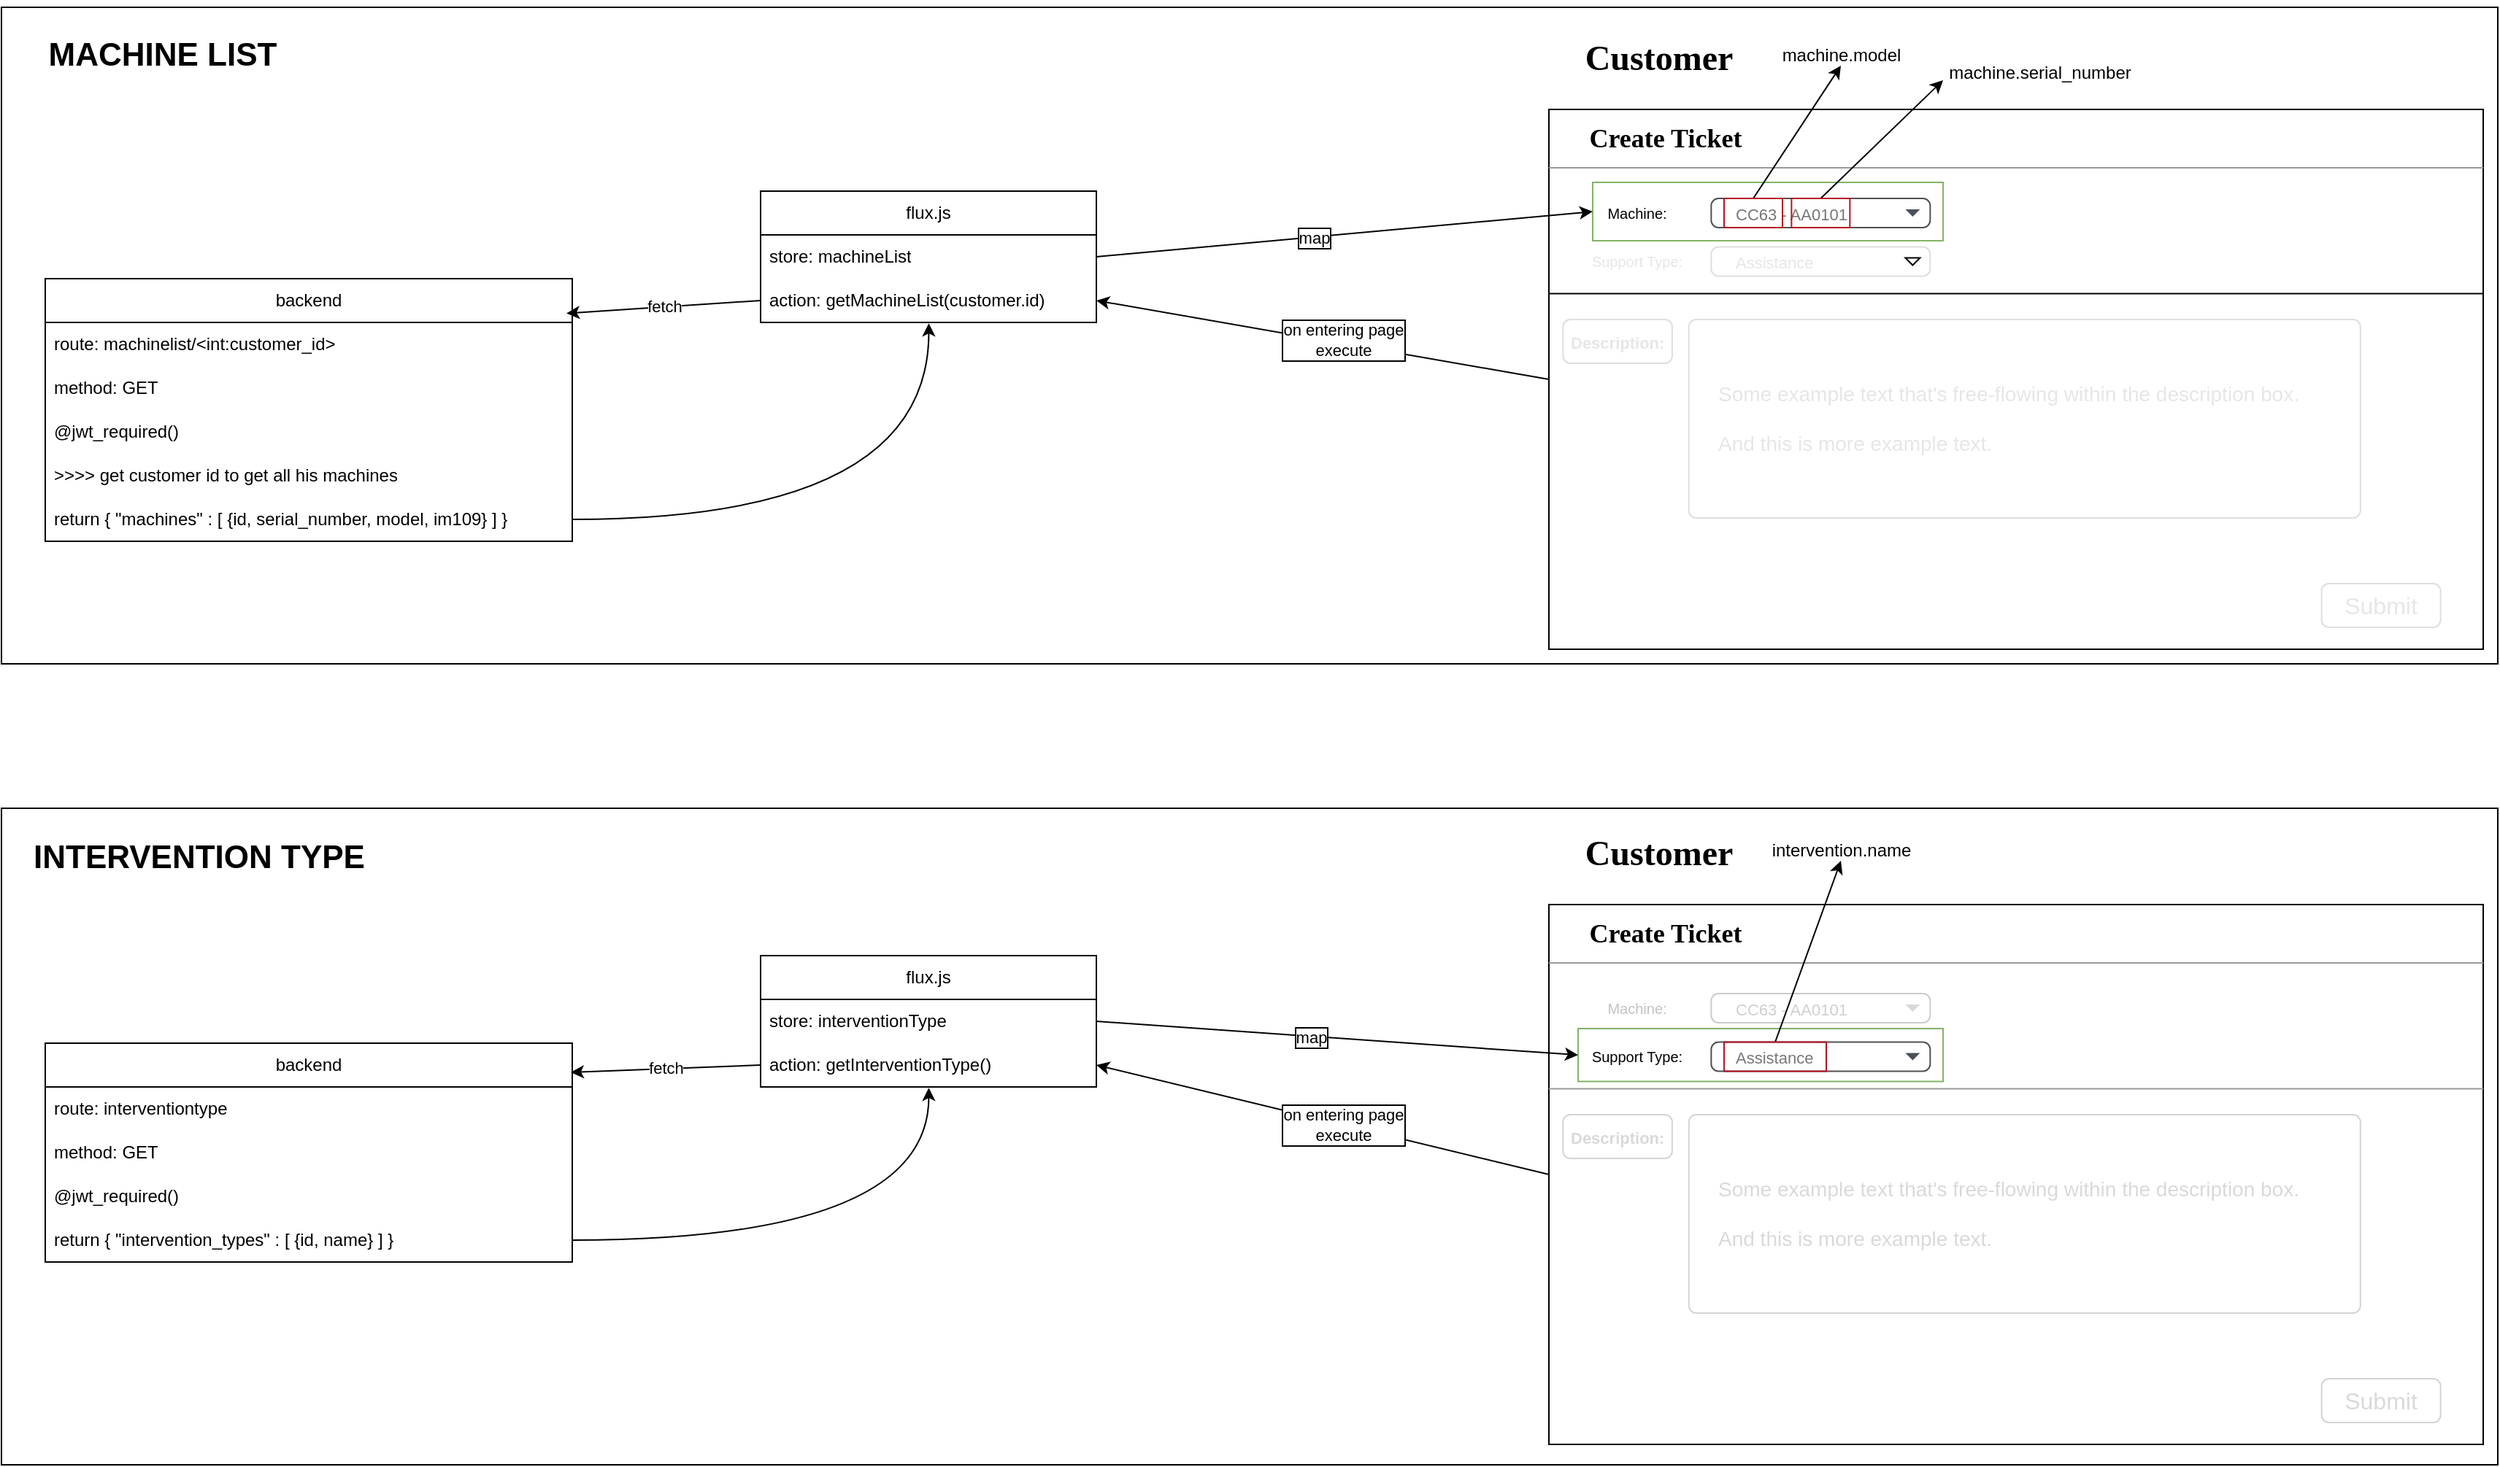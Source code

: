 <mxfile version="21.3.2" type="device">
  <diagram name="Página-1" id="bCabtzZe-On4UlTafJGf">
    <mxGraphModel dx="970" dy="1198" grid="1" gridSize="10" guides="1" tooltips="1" connect="1" arrows="1" fold="1" page="1" pageScale="1" pageWidth="827" pageHeight="1169" math="0" shadow="0">
      <root>
        <mxCell id="0" />
        <mxCell id="1" parent="0" />
        <mxCell id="NxFCnqgn0DQF930zjPqC-114" value="" style="rounded=0;whiteSpace=wrap;html=1;fillColor=none;" vertex="1" parent="1">
          <mxGeometry x="1090" y="620" width="1710" height="450" as="geometry" />
        </mxCell>
        <mxCell id="NxFCnqgn0DQF930zjPqC-115" value="" style="rounded=0;whiteSpace=wrap;html=1;fillColor=none;" vertex="1" parent="1">
          <mxGeometry x="1090" y="1169" width="1710" height="450" as="geometry" />
        </mxCell>
        <mxCell id="NxFCnqgn0DQF930zjPqC-71" style="rounded=0;orthogonalLoop=1;jettySize=auto;html=1;exitX=0;exitY=0.5;exitDx=0;exitDy=0;entryX=1;entryY=0.5;entryDx=0;entryDy=0;" edge="1" parent="1" source="NxFCnqgn0DQF930zjPqC-2" target="NxFCnqgn0DQF930zjPqC-58">
          <mxGeometry relative="1" as="geometry" />
        </mxCell>
        <mxCell id="NxFCnqgn0DQF930zjPqC-72" value="on entering page&lt;br&gt;execute" style="edgeLabel;html=1;align=center;verticalAlign=middle;resizable=0;points=[];labelBorderColor=default;" vertex="1" connectable="0" parent="NxFCnqgn0DQF930zjPqC-71">
          <mxGeometry x="-0.086" y="-3" relative="1" as="geometry">
            <mxPoint as="offset" />
          </mxGeometry>
        </mxCell>
        <mxCell id="NxFCnqgn0DQF930zjPqC-2" value="" style="rounded=0;whiteSpace=wrap;html=1;" vertex="1" parent="1">
          <mxGeometry x="2150" y="690" width="640" height="370" as="geometry" />
        </mxCell>
        <mxCell id="NxFCnqgn0DQF930zjPqC-23" value="" style="shape=line;perimeter=none;resizeWidth=1;fillColor=none;fontColor=#E6E6E6;" vertex="1" parent="1">
          <mxGeometry x="2150" y="811.25" width="640" height="10" as="geometry" />
        </mxCell>
        <mxCell id="NxFCnqgn0DQF930zjPqC-24" value="&lt;font style=&quot;font-size: 11px;&quot;&gt;Description:&lt;/font&gt;" style="html=1;shadow=0;dashed=0;shape=mxgraph.bootstrap.rrect;rSize=5;strokeWidth=1;fillColor=none;whiteSpace=wrap;align=left;verticalAlign=middle;spacingLeft=0;fontStyle=1;fontSize=14;spacing=5;fontColor=#E6E6E6;strokeColor=#DEDEDE;" vertex="1" parent="1">
          <mxGeometry x="2159.69" y="834" width="74.75" height="30" as="geometry" />
        </mxCell>
        <mxCell id="NxFCnqgn0DQF930zjPqC-25" value="Some example text that&#39;s free-flowing within the description box.&lt;br style=&quot;font-size: 14px&quot;&gt;&lt;br style=&quot;font-size: 14px&quot;&gt;And this is more example text." style="html=1;shadow=0;dashed=0;shape=mxgraph.bootstrap.rrect;rSize=5;strokeWidth=1;fillColor=none;whiteSpace=wrap;align=left;verticalAlign=middle;spacingLeft=10;fontSize=14;spacing=10;fontColor=#E6E6E6;strokeColor=#DEDEDE;" vertex="1" parent="1">
          <mxGeometry x="2245.87" y="834" width="460" height="136" as="geometry" />
        </mxCell>
        <mxCell id="NxFCnqgn0DQF930zjPqC-26" value="&lt;h1&gt;&lt;font face=&quot;Verdana&quot;&gt;Customer&lt;/font&gt;&lt;/h1&gt;" style="text;html=1;align=center;verticalAlign=middle;resizable=0;points=[];autosize=1;strokeColor=none;fillColor=none;" vertex="1" parent="1">
          <mxGeometry x="2150" y="615" width="150" height="80" as="geometry" />
        </mxCell>
        <mxCell id="NxFCnqgn0DQF930zjPqC-27" value="" style="shape=line;strokeColor=#999999;perimeter=none;resizeWidth=1;" vertex="1" parent="1">
          <mxGeometry x="2150" y="725" width="640" height="10" as="geometry" />
        </mxCell>
        <mxCell id="NxFCnqgn0DQF930zjPqC-28" value="&lt;h3&gt;&lt;font face=&quot;Verdana&quot; style=&quot;font-size: 18px;&quot;&gt;Create Ticket&lt;/font&gt;&lt;/h3&gt;" style="text;strokeColor=none;align=center;fillColor=none;html=1;verticalAlign=middle;whiteSpace=wrap;rounded=0;" vertex="1" parent="1">
          <mxGeometry x="2150" y="690" width="160" height="40" as="geometry" />
        </mxCell>
        <mxCell id="NxFCnqgn0DQF930zjPqC-29" value="&lt;font style=&quot;font-size: 11px;&quot;&gt;CC63 - AA0101&lt;/font&gt;" style="html=1;shadow=0;dashed=0;shape=mxgraph.bootstrap.rrect;rSize=5;strokeColor=#505050;strokeWidth=1;fillColor=#ffffff;fontColor=#777777;whiteSpace=wrap;align=left;verticalAlign=middle;fontStyle=0;fontSize=14;spacingRight=0;spacing=17;" vertex="1" parent="1">
          <mxGeometry x="2261.18" y="751" width="150" height="20" as="geometry" />
        </mxCell>
        <mxCell id="NxFCnqgn0DQF930zjPqC-30" value="" style="shape=triangle;direction=south;fillColor=#495057;strokeColor=none;perimeter=none;" vertex="1" parent="NxFCnqgn0DQF930zjPqC-29">
          <mxGeometry x="1" y="0.5" width="10" height="5" relative="1" as="geometry">
            <mxPoint x="-17" y="-2.5" as="offset" />
          </mxGeometry>
        </mxCell>
        <mxCell id="NxFCnqgn0DQF930zjPqC-31" value="&lt;span style=&quot;font-size: 10px;&quot;&gt;Machine:&lt;/span&gt;" style="text;strokeColor=none;align=center;fillColor=none;html=1;verticalAlign=middle;whiteSpace=wrap;rounded=0;" vertex="1" parent="1">
          <mxGeometry x="2158.56" y="746" width="102.62" height="30" as="geometry" />
        </mxCell>
        <mxCell id="NxFCnqgn0DQF930zjPqC-32" value="Submit" style="html=1;shadow=0;dashed=0;shape=mxgraph.bootstrap.rrect;rSize=5;strokeWidth=1;fillColor=none;whiteSpace=wrap;align=center;verticalAlign=middle;spacingLeft=0;fontStyle=0;fontSize=16;spacing=5;fontColor=#E6E6E6;strokeColor=#DEDEDE;" vertex="1" parent="1">
          <mxGeometry x="2679.3" y="1015" width="81.5" height="30" as="geometry" />
        </mxCell>
        <mxCell id="NxFCnqgn0DQF930zjPqC-47" value="&lt;font style=&quot;font-size: 11px;&quot;&gt;Assistance&lt;/font&gt;" style="html=1;shadow=0;dashed=0;shape=mxgraph.bootstrap.rrect;rSize=5;strokeWidth=1;fillColor=none;whiteSpace=wrap;align=left;verticalAlign=middle;fontStyle=0;fontSize=14;spacingRight=0;spacing=17;fontColor=#E6E6E6;strokeColor=#DEDEDE;" vertex="1" parent="1">
          <mxGeometry x="2261.18" y="784.25" width="150" height="20" as="geometry" />
        </mxCell>
        <mxCell id="NxFCnqgn0DQF930zjPqC-48" value="" style="shape=triangle;direction=south;fillColor=none;perimeter=none;fontColor=#E6E6E6;" vertex="1" parent="NxFCnqgn0DQF930zjPqC-47">
          <mxGeometry x="1" y="0.5" width="10" height="5" relative="1" as="geometry">
            <mxPoint x="-17" y="-2.5" as="offset" />
          </mxGeometry>
        </mxCell>
        <mxCell id="NxFCnqgn0DQF930zjPqC-49" value="&lt;span style=&quot;font-size: 10px;&quot;&gt;Support Type:&lt;/span&gt;" style="text;align=center;fillColor=none;html=1;verticalAlign=middle;whiteSpace=wrap;rounded=0;fontColor=#E6E6E6;" vertex="1" parent="1">
          <mxGeometry x="2158.56" y="779.25" width="102.62" height="30" as="geometry" />
        </mxCell>
        <mxCell id="NxFCnqgn0DQF930zjPqC-50" value="" style="rounded=0;whiteSpace=wrap;html=1;fillColor=none;strokeColor=#82b366;" vertex="1" parent="1">
          <mxGeometry x="2180" y="740" width="240" height="40" as="geometry" />
        </mxCell>
        <mxCell id="NxFCnqgn0DQF930zjPqC-54" value="flux.js" style="swimlane;fontStyle=0;childLayout=stackLayout;horizontal=1;startSize=30;horizontalStack=0;resizeParent=1;resizeParentMax=0;resizeLast=0;collapsible=1;marginBottom=0;whiteSpace=wrap;html=1;" vertex="1" parent="1">
          <mxGeometry x="1610" y="746" width="230" height="90" as="geometry" />
        </mxCell>
        <mxCell id="NxFCnqgn0DQF930zjPqC-55" value="store: machineList" style="text;strokeColor=none;fillColor=none;align=left;verticalAlign=middle;spacingLeft=4;spacingRight=4;overflow=hidden;points=[[0,0.5],[1,0.5]];portConstraint=eastwest;rotatable=0;whiteSpace=wrap;html=1;" vertex="1" parent="NxFCnqgn0DQF930zjPqC-54">
          <mxGeometry y="30" width="230" height="30" as="geometry" />
        </mxCell>
        <mxCell id="NxFCnqgn0DQF930zjPqC-58" value="action: getMachineList(customer.id)" style="text;strokeColor=none;fillColor=none;align=left;verticalAlign=middle;spacingLeft=4;spacingRight=4;overflow=hidden;points=[[0,0.5],[1,0.5]];portConstraint=eastwest;rotatable=0;whiteSpace=wrap;html=1;" vertex="1" parent="NxFCnqgn0DQF930zjPqC-54">
          <mxGeometry y="60" width="230" height="30" as="geometry" />
        </mxCell>
        <mxCell id="NxFCnqgn0DQF930zjPqC-59" style="rounded=0;orthogonalLoop=1;jettySize=auto;html=1;exitX=1;exitY=0.5;exitDx=0;exitDy=0;entryX=0;entryY=0.5;entryDx=0;entryDy=0;" edge="1" parent="1" source="NxFCnqgn0DQF930zjPqC-55" target="NxFCnqgn0DQF930zjPqC-50">
          <mxGeometry relative="1" as="geometry" />
        </mxCell>
        <mxCell id="NxFCnqgn0DQF930zjPqC-60" value="map" style="edgeLabel;html=1;align=center;verticalAlign=middle;resizable=0;points=[];labelBorderColor=default;" vertex="1" connectable="0" parent="NxFCnqgn0DQF930zjPqC-59">
          <mxGeometry x="-0.126" relative="1" as="geometry">
            <mxPoint as="offset" />
          </mxGeometry>
        </mxCell>
        <mxCell id="NxFCnqgn0DQF930zjPqC-73" value="backend" style="swimlane;fontStyle=0;childLayout=stackLayout;horizontal=1;startSize=30;horizontalStack=0;resizeParent=1;resizeParentMax=0;resizeLast=0;collapsible=1;marginBottom=0;whiteSpace=wrap;html=1;" vertex="1" parent="1">
          <mxGeometry x="1120" y="806" width="361" height="180" as="geometry" />
        </mxCell>
        <mxCell id="NxFCnqgn0DQF930zjPqC-74" value="route: machinelist/&amp;lt;int:customer_id&amp;gt;" style="text;strokeColor=none;fillColor=none;align=left;verticalAlign=middle;spacingLeft=4;spacingRight=4;overflow=hidden;points=[[0,0.5],[1,0.5]];portConstraint=eastwest;rotatable=0;whiteSpace=wrap;html=1;" vertex="1" parent="NxFCnqgn0DQF930zjPqC-73">
          <mxGeometry y="30" width="361" height="30" as="geometry" />
        </mxCell>
        <mxCell id="NxFCnqgn0DQF930zjPqC-75" value="method: GET" style="text;strokeColor=none;fillColor=none;align=left;verticalAlign=middle;spacingLeft=4;spacingRight=4;overflow=hidden;points=[[0,0.5],[1,0.5]];portConstraint=eastwest;rotatable=0;whiteSpace=wrap;html=1;" vertex="1" parent="NxFCnqgn0DQF930zjPqC-73">
          <mxGeometry y="60" width="361" height="30" as="geometry" />
        </mxCell>
        <mxCell id="NxFCnqgn0DQF930zjPqC-76" value="@jwt_required()" style="text;strokeColor=none;fillColor=none;align=left;verticalAlign=middle;spacingLeft=4;spacingRight=4;overflow=hidden;points=[[0,0.5],[1,0.5]];portConstraint=eastwest;rotatable=0;whiteSpace=wrap;html=1;" vertex="1" parent="NxFCnqgn0DQF930zjPqC-73">
          <mxGeometry y="90" width="361" height="30" as="geometry" />
        </mxCell>
        <mxCell id="NxFCnqgn0DQF930zjPqC-83" value="&amp;gt;&amp;gt;&amp;gt;&amp;gt; get customer id to get all his machines" style="text;strokeColor=none;fillColor=none;align=left;verticalAlign=middle;spacingLeft=4;spacingRight=4;overflow=hidden;points=[[0,0.5],[1,0.5]];portConstraint=eastwest;rotatable=0;whiteSpace=wrap;html=1;" vertex="1" parent="NxFCnqgn0DQF930zjPqC-73">
          <mxGeometry y="120" width="361" height="30" as="geometry" />
        </mxCell>
        <mxCell id="NxFCnqgn0DQF930zjPqC-78" value="return { &quot;machines&quot; : [ {id, serial_number, model, im109} ] }" style="text;strokeColor=none;fillColor=none;align=left;verticalAlign=middle;spacingLeft=4;spacingRight=4;overflow=hidden;points=[[0,0.5],[1,0.5]];portConstraint=eastwest;rotatable=0;whiteSpace=wrap;html=1;" vertex="1" parent="NxFCnqgn0DQF930zjPqC-73">
          <mxGeometry y="150" width="361" height="30" as="geometry" />
        </mxCell>
        <mxCell id="NxFCnqgn0DQF930zjPqC-77" value="fetch" style="rounded=0;orthogonalLoop=1;jettySize=auto;html=1;exitX=0;exitY=0.5;exitDx=0;exitDy=0;entryX=0.989;entryY=0.132;entryDx=0;entryDy=0;entryPerimeter=0;" edge="1" parent="1" source="NxFCnqgn0DQF930zjPqC-58" target="NxFCnqgn0DQF930zjPqC-73">
          <mxGeometry relative="1" as="geometry" />
        </mxCell>
        <mxCell id="NxFCnqgn0DQF930zjPqC-79" style="edgeStyle=orthogonalEdgeStyle;rounded=0;orthogonalLoop=1;jettySize=auto;html=1;exitX=1;exitY=0.5;exitDx=0;exitDy=0;entryX=0.501;entryY=1.02;entryDx=0;entryDy=0;entryPerimeter=0;curved=1;" edge="1" parent="1" source="NxFCnqgn0DQF930zjPqC-78" target="NxFCnqgn0DQF930zjPqC-58">
          <mxGeometry relative="1" as="geometry" />
        </mxCell>
        <mxCell id="NxFCnqgn0DQF930zjPqC-82" value="MACHINE LIST" style="text;html=1;align=center;verticalAlign=middle;resizable=0;points=[];autosize=1;strokeColor=none;fillColor=none;fontSize=22;fontStyle=1" vertex="1" parent="1">
          <mxGeometry x="1110" y="633" width="180" height="40" as="geometry" />
        </mxCell>
        <mxCell id="NxFCnqgn0DQF930zjPqC-88" style="rounded=0;orthogonalLoop=1;jettySize=auto;html=1;exitX=0.5;exitY=0;exitDx=0;exitDy=0;" edge="1" parent="1" source="NxFCnqgn0DQF930zjPqC-85">
          <mxGeometry relative="1" as="geometry">
            <mxPoint x="2420" y="670" as="targetPoint" />
          </mxGeometry>
        </mxCell>
        <mxCell id="NxFCnqgn0DQF930zjPqC-85" value="" style="rounded=0;whiteSpace=wrap;html=1;fillColor=none;strokeColor=#B31525;" vertex="1" parent="1">
          <mxGeometry x="2316.18" y="751" width="40" height="20" as="geometry" />
        </mxCell>
        <mxCell id="NxFCnqgn0DQF930zjPqC-87" style="rounded=0;orthogonalLoop=1;jettySize=auto;html=1;exitX=0.5;exitY=0;exitDx=0;exitDy=0;" edge="1" parent="1" source="NxFCnqgn0DQF930zjPqC-86">
          <mxGeometry relative="1" as="geometry">
            <mxPoint x="2350" y="660" as="targetPoint" />
          </mxGeometry>
        </mxCell>
        <mxCell id="NxFCnqgn0DQF930zjPqC-86" value="" style="rounded=0;whiteSpace=wrap;html=1;fillColor=none;strokeColor=#B31525;" vertex="1" parent="1">
          <mxGeometry x="2270" y="751" width="40" height="20" as="geometry" />
        </mxCell>
        <mxCell id="NxFCnqgn0DQF930zjPqC-89" value="machine.model" style="text;html=1;align=center;verticalAlign=middle;resizable=0;points=[];autosize=1;strokeColor=none;fillColor=none;" vertex="1" parent="1">
          <mxGeometry x="2300" y="638" width="100" height="30" as="geometry" />
        </mxCell>
        <mxCell id="NxFCnqgn0DQF930zjPqC-90" value="machine.serial_number" style="text;html=1;align=center;verticalAlign=middle;resizable=0;points=[];autosize=1;strokeColor=none;fillColor=none;" vertex="1" parent="1">
          <mxGeometry x="2411.18" y="650" width="150" height="30" as="geometry" />
        </mxCell>
        <mxCell id="NxFCnqgn0DQF930zjPqC-91" value="" style="rounded=0;whiteSpace=wrap;html=1;" vertex="1" parent="1">
          <mxGeometry x="2150" y="1235" width="640" height="370" as="geometry" />
        </mxCell>
        <mxCell id="NxFCnqgn0DQF930zjPqC-92" value="" style="shape=line;strokeColor=#999999;perimeter=none;resizeWidth=1;" vertex="1" parent="1">
          <mxGeometry x="2150" y="1356.25" width="640" height="10" as="geometry" />
        </mxCell>
        <mxCell id="NxFCnqgn0DQF930zjPqC-93" value="&lt;font style=&quot;font-size: 11px;&quot;&gt;Description:&lt;/font&gt;" style="html=1;shadow=0;dashed=0;shape=mxgraph.bootstrap.rrect;rSize=5;strokeWidth=1;fillColor=none;whiteSpace=wrap;align=left;verticalAlign=middle;spacingLeft=0;fontStyle=1;fontSize=14;spacing=5;fontColor=#D9D9D9;strokeColor=#D4D4D4;" vertex="1" parent="1">
          <mxGeometry x="2159.69" y="1379" width="74.75" height="30" as="geometry" />
        </mxCell>
        <mxCell id="NxFCnqgn0DQF930zjPqC-94" value="Some example text that&#39;s free-flowing within the description box.&lt;br style=&quot;font-size: 14px&quot;&gt;&lt;br style=&quot;font-size: 14px&quot;&gt;And this is more example text." style="html=1;shadow=0;dashed=0;shape=mxgraph.bootstrap.rrect;rSize=5;strokeWidth=1;fillColor=none;whiteSpace=wrap;align=left;verticalAlign=middle;spacingLeft=10;fontSize=14;spacing=10;fontColor=#D9D9D9;strokeColor=#D4D4D4;" vertex="1" parent="1">
          <mxGeometry x="2245.87" y="1379" width="460" height="136" as="geometry" />
        </mxCell>
        <mxCell id="NxFCnqgn0DQF930zjPqC-95" value="&lt;h1&gt;&lt;font face=&quot;Verdana&quot;&gt;Customer&lt;/font&gt;&lt;/h1&gt;" style="text;html=1;align=center;verticalAlign=middle;resizable=0;points=[];autosize=1;strokeColor=none;fillColor=none;" vertex="1" parent="1">
          <mxGeometry x="2150" y="1160" width="150" height="80" as="geometry" />
        </mxCell>
        <mxCell id="NxFCnqgn0DQF930zjPqC-96" value="" style="shape=line;strokeColor=#999999;perimeter=none;resizeWidth=1;" vertex="1" parent="1">
          <mxGeometry x="2150" y="1270" width="640" height="10" as="geometry" />
        </mxCell>
        <mxCell id="NxFCnqgn0DQF930zjPqC-97" value="&lt;h3&gt;&lt;font face=&quot;Verdana&quot; style=&quot;font-size: 18px;&quot;&gt;Create Ticket&lt;/font&gt;&lt;/h3&gt;" style="text;strokeColor=none;align=center;fillColor=none;html=1;verticalAlign=middle;whiteSpace=wrap;rounded=0;" vertex="1" parent="1">
          <mxGeometry x="2150" y="1235" width="160" height="40" as="geometry" />
        </mxCell>
        <mxCell id="NxFCnqgn0DQF930zjPqC-98" value="&lt;font style=&quot;font-size: 11px;&quot;&gt;CC63 - AA0101&lt;/font&gt;" style="html=1;shadow=0;dashed=0;shape=mxgraph.bootstrap.rrect;rSize=5;strokeColor=#CCCCCC;strokeWidth=1;fillColor=none;fontColor=#CFCFCF;whiteSpace=wrap;align=left;verticalAlign=middle;fontStyle=0;fontSize=14;spacingRight=0;spacing=17;" vertex="1" parent="1">
          <mxGeometry x="2261.18" y="1296" width="150" height="20" as="geometry" />
        </mxCell>
        <mxCell id="NxFCnqgn0DQF930zjPqC-99" value="" style="shape=triangle;direction=south;fillColor=#D9D9D9;strokeColor=none;perimeter=none;fontColor=#C2C2C2;" vertex="1" parent="NxFCnqgn0DQF930zjPqC-98">
          <mxGeometry x="1" y="0.5" width="10" height="5" relative="1" as="geometry">
            <mxPoint x="-17" y="-2.5" as="offset" />
          </mxGeometry>
        </mxCell>
        <mxCell id="NxFCnqgn0DQF930zjPqC-100" value="&lt;span style=&quot;font-size: 10px;&quot;&gt;Machine:&lt;/span&gt;" style="text;strokeColor=none;align=center;fillColor=none;html=1;verticalAlign=middle;whiteSpace=wrap;rounded=0;fontColor=#C2C2C2;" vertex="1" parent="1">
          <mxGeometry x="2158.56" y="1291" width="102.62" height="30" as="geometry" />
        </mxCell>
        <mxCell id="NxFCnqgn0DQF930zjPqC-101" value="Submit" style="html=1;shadow=0;dashed=0;shape=mxgraph.bootstrap.rrect;rSize=5;strokeWidth=1;fillColor=none;whiteSpace=wrap;align=center;verticalAlign=middle;spacingLeft=0;fontStyle=0;fontSize=16;spacing=5;fontColor=#D9D9D9;strokeColor=#D4D4D4;" vertex="1" parent="1">
          <mxGeometry x="2679.3" y="1560" width="81.5" height="30" as="geometry" />
        </mxCell>
        <mxCell id="NxFCnqgn0DQF930zjPqC-104" value="&lt;font style=&quot;font-size: 11px;&quot;&gt;Assistance&lt;/font&gt;" style="html=1;shadow=0;dashed=0;shape=mxgraph.bootstrap.rrect;rSize=5;strokeColor=#505050;strokeWidth=1;fillColor=#ffffff;fontColor=#777777;whiteSpace=wrap;align=left;verticalAlign=middle;fontStyle=0;fontSize=14;spacingRight=0;spacing=17;" vertex="1" parent="1">
          <mxGeometry x="2261.18" y="1329.25" width="150" height="20" as="geometry" />
        </mxCell>
        <mxCell id="NxFCnqgn0DQF930zjPqC-105" value="" style="shape=triangle;direction=south;fillColor=#495057;strokeColor=none;perimeter=none;" vertex="1" parent="NxFCnqgn0DQF930zjPqC-104">
          <mxGeometry x="1" y="0.5" width="10" height="5" relative="1" as="geometry">
            <mxPoint x="-17" y="-2.5" as="offset" />
          </mxGeometry>
        </mxCell>
        <mxCell id="NxFCnqgn0DQF930zjPqC-106" value="&lt;span style=&quot;font-size: 10px;&quot;&gt;Support Type:&lt;/span&gt;" style="text;strokeColor=none;align=center;fillColor=none;html=1;verticalAlign=middle;whiteSpace=wrap;rounded=0;" vertex="1" parent="1">
          <mxGeometry x="2158.56" y="1324.25" width="102.62" height="30" as="geometry" />
        </mxCell>
        <mxCell id="NxFCnqgn0DQF930zjPqC-107" value="" style="rounded=0;whiteSpace=wrap;html=1;fillColor=none;strokeColor=#82b366;" vertex="1" parent="1">
          <mxGeometry x="2170" y="1320" width="250" height="36.25" as="geometry" />
        </mxCell>
        <mxCell id="NxFCnqgn0DQF930zjPqC-110" style="rounded=0;orthogonalLoop=1;jettySize=auto;html=1;exitX=0.5;exitY=0;exitDx=0;exitDy=0;" edge="1" source="NxFCnqgn0DQF930zjPqC-111" parent="1">
          <mxGeometry relative="1" as="geometry">
            <mxPoint x="2350" y="1205" as="targetPoint" />
          </mxGeometry>
        </mxCell>
        <mxCell id="NxFCnqgn0DQF930zjPqC-111" value="" style="rounded=0;whiteSpace=wrap;html=1;fillColor=none;strokeColor=#B31525;" vertex="1" parent="1">
          <mxGeometry x="2270" y="1329.25" width="70" height="20" as="geometry" />
        </mxCell>
        <mxCell id="NxFCnqgn0DQF930zjPqC-112" value="intervention.name" style="text;html=1;align=center;verticalAlign=middle;resizable=0;points=[];autosize=1;strokeColor=none;fillColor=none;" vertex="1" parent="1">
          <mxGeometry x="2290" y="1183" width="120" height="30" as="geometry" />
        </mxCell>
        <mxCell id="NxFCnqgn0DQF930zjPqC-116" value="INTERVENTION TYPE" style="text;html=1;align=center;verticalAlign=middle;resizable=0;points=[];autosize=1;strokeColor=none;fillColor=none;fontSize=22;fontStyle=1" vertex="1" parent="1">
          <mxGeometry x="1100" y="1183" width="250" height="40" as="geometry" />
        </mxCell>
        <mxCell id="NxFCnqgn0DQF930zjPqC-117" value="flux.js" style="swimlane;fontStyle=0;childLayout=stackLayout;horizontal=1;startSize=30;horizontalStack=0;resizeParent=1;resizeParentMax=0;resizeLast=0;collapsible=1;marginBottom=0;whiteSpace=wrap;html=1;" vertex="1" parent="1">
          <mxGeometry x="1610" y="1270" width="230" height="90" as="geometry" />
        </mxCell>
        <mxCell id="NxFCnqgn0DQF930zjPqC-118" value="store: interventionType" style="text;strokeColor=none;fillColor=none;align=left;verticalAlign=middle;spacingLeft=4;spacingRight=4;overflow=hidden;points=[[0,0.5],[1,0.5]];portConstraint=eastwest;rotatable=0;whiteSpace=wrap;html=1;" vertex="1" parent="NxFCnqgn0DQF930zjPqC-117">
          <mxGeometry y="30" width="230" height="30" as="geometry" />
        </mxCell>
        <mxCell id="NxFCnqgn0DQF930zjPqC-119" value="action: getInterventionType()" style="text;strokeColor=none;fillColor=none;align=left;verticalAlign=middle;spacingLeft=4;spacingRight=4;overflow=hidden;points=[[0,0.5],[1,0.5]];portConstraint=eastwest;rotatable=0;whiteSpace=wrap;html=1;" vertex="1" parent="NxFCnqgn0DQF930zjPqC-117">
          <mxGeometry y="60" width="230" height="30" as="geometry" />
        </mxCell>
        <mxCell id="NxFCnqgn0DQF930zjPqC-120" value="backend" style="swimlane;fontStyle=0;childLayout=stackLayout;horizontal=1;startSize=30;horizontalStack=0;resizeParent=1;resizeParentMax=0;resizeLast=0;collapsible=1;marginBottom=0;whiteSpace=wrap;html=1;" vertex="1" parent="1">
          <mxGeometry x="1120" y="1330" width="361" height="150" as="geometry" />
        </mxCell>
        <mxCell id="NxFCnqgn0DQF930zjPqC-121" value="route: interventiontype" style="text;strokeColor=none;fillColor=none;align=left;verticalAlign=middle;spacingLeft=4;spacingRight=4;overflow=hidden;points=[[0,0.5],[1,0.5]];portConstraint=eastwest;rotatable=0;whiteSpace=wrap;html=1;" vertex="1" parent="NxFCnqgn0DQF930zjPqC-120">
          <mxGeometry y="30" width="361" height="30" as="geometry" />
        </mxCell>
        <mxCell id="NxFCnqgn0DQF930zjPqC-122" value="method: GET" style="text;strokeColor=none;fillColor=none;align=left;verticalAlign=middle;spacingLeft=4;spacingRight=4;overflow=hidden;points=[[0,0.5],[1,0.5]];portConstraint=eastwest;rotatable=0;whiteSpace=wrap;html=1;" vertex="1" parent="NxFCnqgn0DQF930zjPqC-120">
          <mxGeometry y="60" width="361" height="30" as="geometry" />
        </mxCell>
        <mxCell id="NxFCnqgn0DQF930zjPqC-123" value="@jwt_required()" style="text;strokeColor=none;fillColor=none;align=left;verticalAlign=middle;spacingLeft=4;spacingRight=4;overflow=hidden;points=[[0,0.5],[1,0.5]];portConstraint=eastwest;rotatable=0;whiteSpace=wrap;html=1;" vertex="1" parent="NxFCnqgn0DQF930zjPqC-120">
          <mxGeometry y="90" width="361" height="30" as="geometry" />
        </mxCell>
        <mxCell id="NxFCnqgn0DQF930zjPqC-125" value="return { &quot;intervention_types&quot; : [ {id, name} ] }" style="text;strokeColor=none;fillColor=none;align=left;verticalAlign=middle;spacingLeft=4;spacingRight=4;overflow=hidden;points=[[0,0.5],[1,0.5]];portConstraint=eastwest;rotatable=0;whiteSpace=wrap;html=1;" vertex="1" parent="NxFCnqgn0DQF930zjPqC-120">
          <mxGeometry y="120" width="361" height="30" as="geometry" />
        </mxCell>
        <mxCell id="NxFCnqgn0DQF930zjPqC-126" value="fetch" style="rounded=0;orthogonalLoop=1;jettySize=auto;html=1;exitX=0;exitY=0.5;exitDx=0;exitDy=0;" edge="1" source="NxFCnqgn0DQF930zjPqC-119" parent="1">
          <mxGeometry relative="1" as="geometry">
            <mxPoint x="1480" y="1350" as="targetPoint" />
          </mxGeometry>
        </mxCell>
        <mxCell id="NxFCnqgn0DQF930zjPqC-127" style="edgeStyle=orthogonalEdgeStyle;rounded=0;orthogonalLoop=1;jettySize=auto;html=1;exitX=1;exitY=0.5;exitDx=0;exitDy=0;entryX=0.501;entryY=1.02;entryDx=0;entryDy=0;entryPerimeter=0;curved=1;" edge="1" source="NxFCnqgn0DQF930zjPqC-125" target="NxFCnqgn0DQF930zjPqC-119" parent="1">
          <mxGeometry relative="1" as="geometry" />
        </mxCell>
        <mxCell id="NxFCnqgn0DQF930zjPqC-136" style="rounded=0;orthogonalLoop=1;jettySize=auto;html=1;exitX=1;exitY=0.5;exitDx=0;exitDy=0;entryX=0;entryY=0.5;entryDx=0;entryDy=0;" edge="1" parent="1" source="NxFCnqgn0DQF930zjPqC-118" target="NxFCnqgn0DQF930zjPqC-107">
          <mxGeometry relative="1" as="geometry" />
        </mxCell>
        <mxCell id="NxFCnqgn0DQF930zjPqC-137" value="map" style="edgeLabel;html=1;align=center;verticalAlign=middle;resizable=0;points=[];labelBorderColor=default;" vertex="1" connectable="0" parent="NxFCnqgn0DQF930zjPqC-136">
          <mxGeometry x="-0.111" relative="1" as="geometry">
            <mxPoint as="offset" />
          </mxGeometry>
        </mxCell>
        <mxCell id="NxFCnqgn0DQF930zjPqC-138" style="rounded=0;orthogonalLoop=1;jettySize=auto;html=1;exitX=0;exitY=0.5;exitDx=0;exitDy=0;entryX=1;entryY=0.5;entryDx=0;entryDy=0;" edge="1" parent="1" source="NxFCnqgn0DQF930zjPqC-91" target="NxFCnqgn0DQF930zjPqC-119">
          <mxGeometry relative="1" as="geometry">
            <mxPoint x="2100" y="1421" as="sourcePoint" />
            <mxPoint x="1790" y="1367" as="targetPoint" />
          </mxGeometry>
        </mxCell>
        <mxCell id="NxFCnqgn0DQF930zjPqC-139" value="on entering page&lt;br&gt;execute" style="edgeLabel;html=1;align=center;verticalAlign=middle;resizable=0;points=[];spacingTop=6;spacing=2;spacingLeft=0;spacingBottom=0;spacingRight=0;labelBorderColor=default;" vertex="1" connectable="0" parent="NxFCnqgn0DQF930zjPqC-138">
          <mxGeometry x="-0.086" y="-3" relative="1" as="geometry">
            <mxPoint as="offset" />
          </mxGeometry>
        </mxCell>
      </root>
    </mxGraphModel>
  </diagram>
</mxfile>
